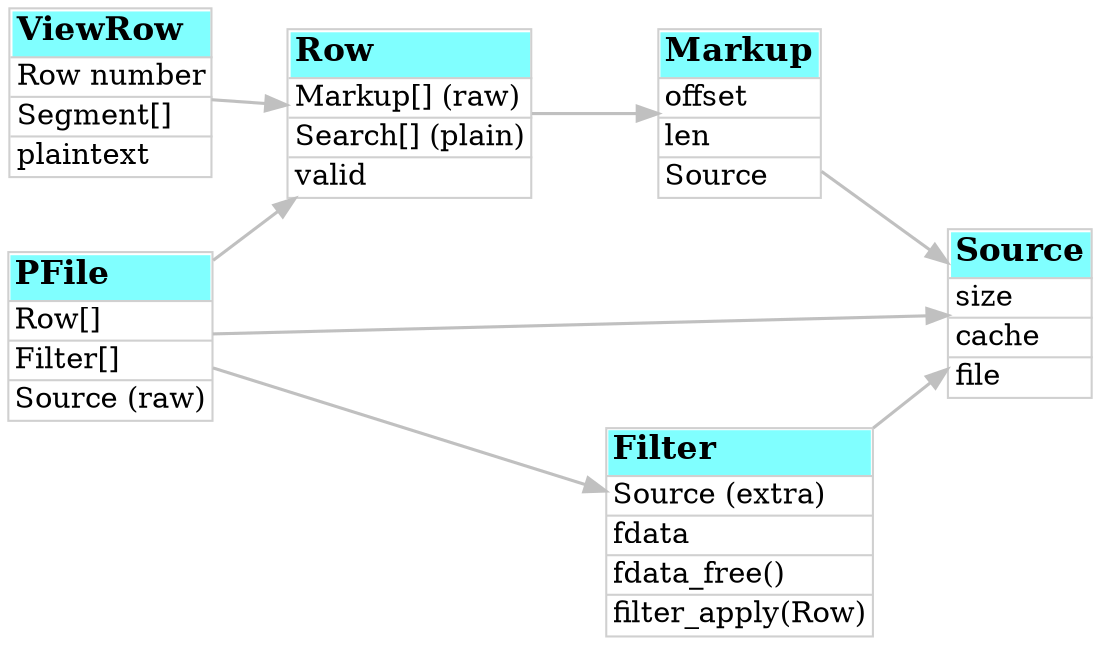 digraph neomutt
{

	graph [
		rankdir="LR"
		nodesep="0.5"
		ranksep="0.5"
	];

	node [
		shape="plain"
	];

	edge [
		penwidth="1.5"
		arrowsize="1.0"
		color="#c0c0c0"
	];

	pfile [
		label=<<table cellspacing="0" border="1" rows="*" color="#d0d0d0">
		<tr>
			<td border="0" align="left" bgcolor="#80ffff" port="top"><font color="#000000" point-size="16"><b>PFile</b></font></td>
		</tr>
		<tr>
			<td border="0" align="left">Row[]</td>
		</tr>
		<tr>
			<td border="0" align="left">Filter[]</td>
		</tr>
		<tr>
			<td border="0" align="left">Source (raw)</td>
		</tr>
		</table>>
	];

	row [
		label=<<table cellspacing="0" border="1" rows="*" color="#d0d0d0">
		<tr>
			<td border="0" align="left" bgcolor="#80ffff" port="top"><font color="#000000" point-size="16"><b>Row</b></font></td>
		</tr>
		<tr>
			<td border="0" align="left">Markup[] (raw)</td>
		</tr>
		<tr>
			<td border="0" align="left">Search[] (plain)</td>
		</tr>
		<tr>
			<td border="0" align="left">valid</td>
		</tr>
		</table>>
	];
	// <tr>
	// 	<td border="0" align="left">refcount</td>
	// </tr>

	source [
		label=<<table cellspacing="0" border="1" rows="*" color="#d0d0d0">
		<tr>
			<td border="0" align="left" bgcolor="#80ffff" port="top"><font color="#000000" point-size="16"><b>Source</b></font></td>
		</tr>
		<tr>
			<td border="0" align="left">size</td>
		</tr>
		<tr>
			<td border="0" align="left">cache</td>
		</tr>
		<tr>
			<td border="0" align="left">file</td>
		</tr>
		</table>>
	];

	filter [
		label=<<table cellspacing="0" border="1" rows="*" color="#d0d0d0">
		<tr>
			<td border="0" align="left" bgcolor="#80ffff" port="top"><font color="#000000" point-size="16"><b>Filter</b></font></td>
		</tr>
		<tr>
			<td border="0" align="left">Source (extra)</td>
		</tr>
		<tr>
			<td border="0" align="left">fdata</td>
		</tr>
		<tr>
			<td border="0" align="left">fdata_free()</td>
		</tr>
		<tr>
			<td border="0" align="left">filter_apply(Row)</td>
		</tr>
		</table>>
	];

	vrow [
		label=<<table cellspacing="0" border="1" rows="*" color="#d0d0d0">
		<tr>
			<td border="0" align="left" bgcolor="#80ffff" port="top"><font color="#000000" point-size="16"><b>ViewRow</b></font></td>
		</tr>
		<tr>
			<td border="0" align="left">Row number</td>
		</tr>
		<tr>
			<td border="0" align="left">Segment[]</td>
		</tr>
		<tr>
			<td border="0" align="left">plaintext</td>
		</tr>
		</table>>
	];
	// <tr>
	// 	<td border="0" align="left">Url[]</td>
	// </tr>

	markup [
		label=<<table cellspacing="0" border="1" rows="*" color="#d0d0d0">
		<tr>
			<td border="0" align="left" bgcolor="#80ffff" port="top"><font color="#000000" point-size="16"><b>Markup</b></font></td>
		</tr>
		<tr>
			<td border="0" align="left">offset</td>
		</tr>
		<tr>
			<td border="0" align="left">len</td>
		</tr>
		<tr>
			<td border="0" align="left">Source</td>
		</tr>
		</table>>
	];

	// url [
	// 	label=<<table cellspacing="0" border="1" rows="*" color="#d0d0d0">
	// 	<tr>
	// 		<td border="0" align="left" bgcolor="#80ffff" port="top"><font color="#000000" point-size="16"><b>Url</b></font></td>
	// 	</tr>
	// 	<tr>
	// 		<td border="0" align="left">address</td>
	// 	</tr>
	// 	<tr>
	// 		<td border="0" align="left">Markup[] (address)</td>
	// 	</tr>
	// 	<tr>
	// 		<td border="0" align="left">coords[]</td>
	// 	</tr>
	// 	</table>>
	// ];


	pfile -> row
	pfile -> filter
	pfile -> source
	row -> markup
	filter -> source
	vrow -> row
	// vrow -> url
	markup -> source
	// url -> markup
}
